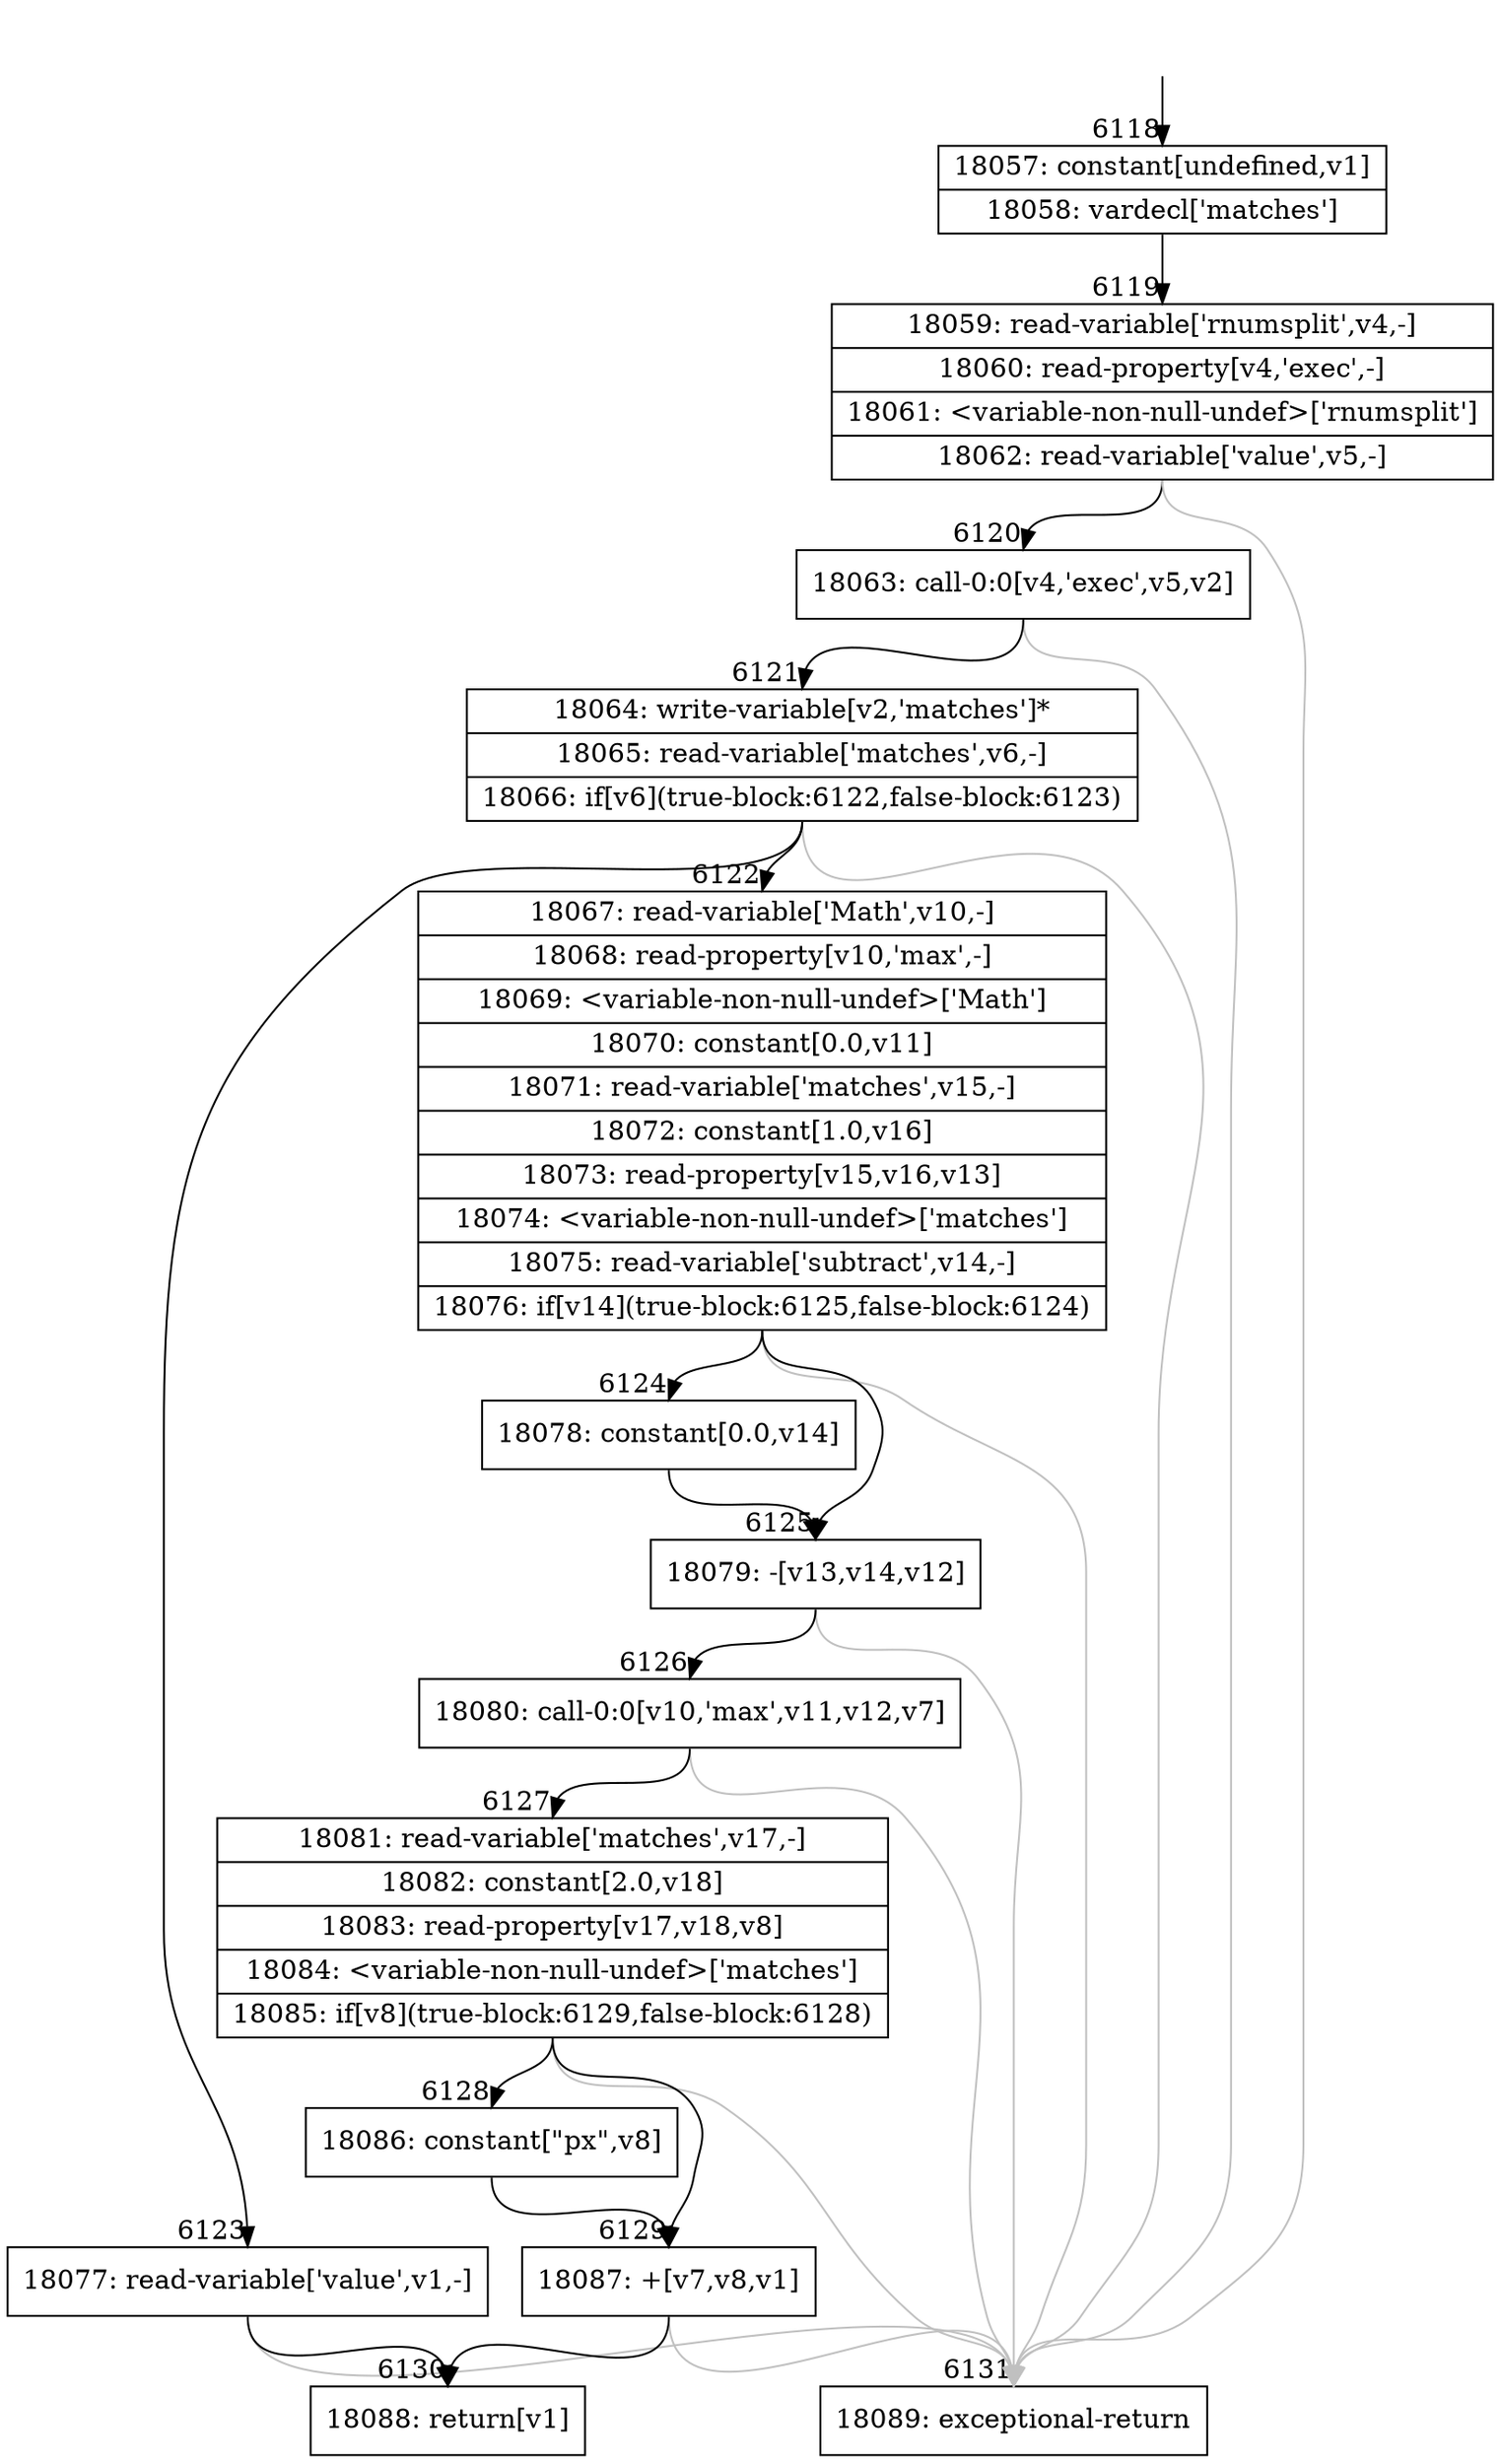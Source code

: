 digraph {
rankdir="TD"
BB_entry378[shape=none,label=""];
BB_entry378 -> BB6118 [tailport=s, headport=n, headlabel="    6118"]
BB6118 [shape=record label="{18057: constant[undefined,v1]|18058: vardecl['matches']}" ] 
BB6118 -> BB6119 [tailport=s, headport=n, headlabel="      6119"]
BB6119 [shape=record label="{18059: read-variable['rnumsplit',v4,-]|18060: read-property[v4,'exec',-]|18061: \<variable-non-null-undef\>['rnumsplit']|18062: read-variable['value',v5,-]}" ] 
BB6119 -> BB6120 [tailport=s, headport=n, headlabel="      6120"]
BB6119 -> BB6131 [tailport=s, headport=n, color=gray, headlabel="      6131"]
BB6120 [shape=record label="{18063: call-0:0[v4,'exec',v5,v2]}" ] 
BB6120 -> BB6121 [tailport=s, headport=n, headlabel="      6121"]
BB6120 -> BB6131 [tailport=s, headport=n, color=gray]
BB6121 [shape=record label="{18064: write-variable[v2,'matches']*|18065: read-variable['matches',v6,-]|18066: if[v6](true-block:6122,false-block:6123)}" ] 
BB6121 -> BB6122 [tailport=s, headport=n, headlabel="      6122"]
BB6121 -> BB6123 [tailport=s, headport=n, headlabel="      6123"]
BB6121 -> BB6131 [tailport=s, headport=n, color=gray]
BB6122 [shape=record label="{18067: read-variable['Math',v10,-]|18068: read-property[v10,'max',-]|18069: \<variable-non-null-undef\>['Math']|18070: constant[0.0,v11]|18071: read-variable['matches',v15,-]|18072: constant[1.0,v16]|18073: read-property[v15,v16,v13]|18074: \<variable-non-null-undef\>['matches']|18075: read-variable['subtract',v14,-]|18076: if[v14](true-block:6125,false-block:6124)}" ] 
BB6122 -> BB6125 [tailport=s, headport=n, headlabel="      6125"]
BB6122 -> BB6124 [tailport=s, headport=n, headlabel="      6124"]
BB6122 -> BB6131 [tailport=s, headport=n, color=gray]
BB6123 [shape=record label="{18077: read-variable['value',v1,-]}" ] 
BB6123 -> BB6130 [tailport=s, headport=n, headlabel="      6130"]
BB6123 -> BB6131 [tailport=s, headport=n, color=gray]
BB6124 [shape=record label="{18078: constant[0.0,v14]}" ] 
BB6124 -> BB6125 [tailport=s, headport=n]
BB6125 [shape=record label="{18079: -[v13,v14,v12]}" ] 
BB6125 -> BB6126 [tailport=s, headport=n, headlabel="      6126"]
BB6125 -> BB6131 [tailport=s, headport=n, color=gray]
BB6126 [shape=record label="{18080: call-0:0[v10,'max',v11,v12,v7]}" ] 
BB6126 -> BB6127 [tailport=s, headport=n, headlabel="      6127"]
BB6126 -> BB6131 [tailport=s, headport=n, color=gray]
BB6127 [shape=record label="{18081: read-variable['matches',v17,-]|18082: constant[2.0,v18]|18083: read-property[v17,v18,v8]|18084: \<variable-non-null-undef\>['matches']|18085: if[v8](true-block:6129,false-block:6128)}" ] 
BB6127 -> BB6129 [tailport=s, headport=n, headlabel="      6129"]
BB6127 -> BB6128 [tailport=s, headport=n, headlabel="      6128"]
BB6127 -> BB6131 [tailport=s, headport=n, color=gray]
BB6128 [shape=record label="{18086: constant[\"px\",v8]}" ] 
BB6128 -> BB6129 [tailport=s, headport=n]
BB6129 [shape=record label="{18087: +[v7,v8,v1]}" ] 
BB6129 -> BB6130 [tailport=s, headport=n]
BB6129 -> BB6131 [tailport=s, headport=n, color=gray]
BB6130 [shape=record label="{18088: return[v1]}" ] 
BB6131 [shape=record label="{18089: exceptional-return}" ] 
}
